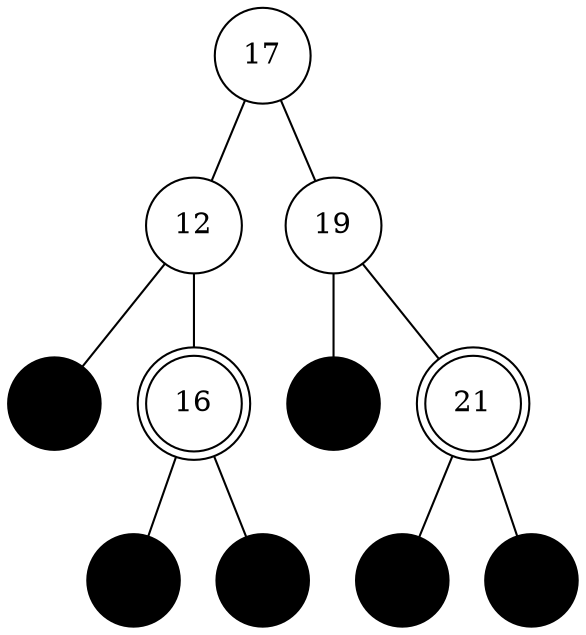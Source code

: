 graph step9 { node[ordering=out]; 16 [shape=doublecircle]; 21 [shape=doublecircle]; 17 [shape=circle]; 19 [shape=circle]; 12 [shape=circle]; node [shape=circle, color=black]; e1 [style=filled, fillcolor=black]; e2 [style=filled, fillcolor=black]; e3 [style=filled, fillcolor=black]; e4 [style=filled, fillcolor=black]; e5 [style=filled, fillcolor=black]; e6 [style=filled, fillcolor=black]; 17--12; 17--19; 12--e1; 12--16; 16--e2; 16--e3; 19--e4; 19--21; 21--e5; 21--e6; }
